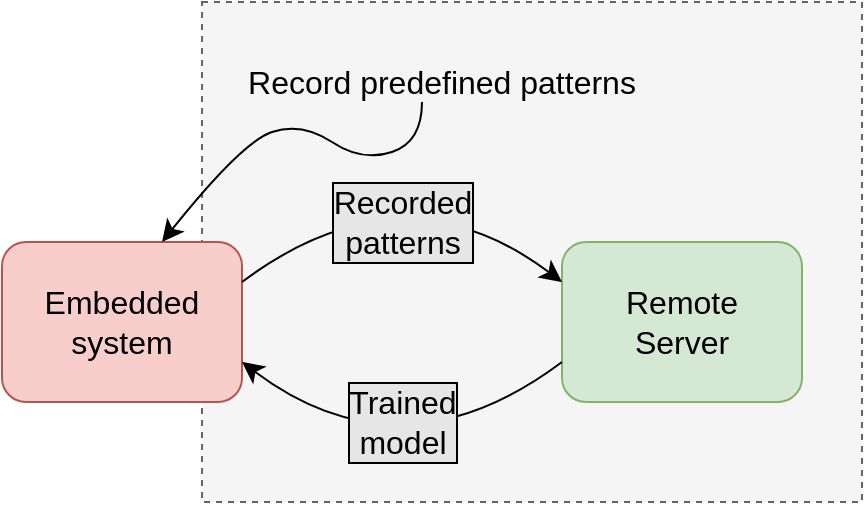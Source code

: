 <mxfile version="21.6.5" type="github">
  <diagram name="Page-1" id="vSrCb_kLTDOROECXCgQy">
    <mxGraphModel dx="283" dy="177" grid="1" gridSize="10" guides="1" tooltips="1" connect="1" arrows="1" fold="1" page="0" pageScale="1" pageWidth="827" pageHeight="1169" math="0" shadow="0">
      <root>
        <mxCell id="0" />
        <mxCell id="1" parent="0" />
        <mxCell id="twXCrVw1hiwDpGXirVnP-16" value="" style="rounded=0;whiteSpace=wrap;html=1;fontSize=16;dashed=1;fillColor=#f5f5f5;fontColor=#333333;strokeColor=#666666;" vertex="1" parent="1">
          <mxGeometry x="140" width="330" height="250" as="geometry" />
        </mxCell>
        <mxCell id="twXCrVw1hiwDpGXirVnP-6" value="Embedded system" style="rounded=1;whiteSpace=wrap;html=1;fontSize=16;fillColor=#f8cecc;strokeColor=#b85450;" vertex="1" parent="1">
          <mxGeometry x="40" y="120" width="120" height="80" as="geometry" />
        </mxCell>
        <mxCell id="twXCrVw1hiwDpGXirVnP-7" value="Remote &lt;br&gt;Server" style="rounded=1;whiteSpace=wrap;html=1;fontSize=16;fillColor=#d5e8d4;strokeColor=#82b366;" vertex="1" parent="1">
          <mxGeometry x="320" y="120" width="120" height="80" as="geometry" />
        </mxCell>
        <mxCell id="twXCrVw1hiwDpGXirVnP-9" value="" style="endArrow=classic;html=1;rounded=0;fontSize=12;startSize=8;endSize=8;curved=1;entryX=0;entryY=0.25;entryDx=0;entryDy=0;exitX=1;exitY=0.25;exitDx=0;exitDy=0;" edge="1" parent="1" source="twXCrVw1hiwDpGXirVnP-6" target="twXCrVw1hiwDpGXirVnP-7">
          <mxGeometry width="50" height="50" relative="1" as="geometry">
            <mxPoint x="170" y="70" as="sourcePoint" />
            <mxPoint x="280" y="80" as="targetPoint" />
            <Array as="points">
              <mxPoint x="240" y="80" />
            </Array>
          </mxGeometry>
        </mxCell>
        <mxCell id="twXCrVw1hiwDpGXirVnP-11" value="Recorded &lt;br&gt;patterns" style="edgeLabel;html=1;align=center;verticalAlign=middle;resizable=0;points=[];fontSize=16;labelBackgroundColor=#E6E6E6;labelBorderColor=default;" vertex="1" connectable="0" parent="twXCrVw1hiwDpGXirVnP-9">
          <mxGeometry x="0.298" y="-7" relative="1" as="geometry">
            <mxPoint x="-20" y="6" as="offset" />
          </mxGeometry>
        </mxCell>
        <mxCell id="twXCrVw1hiwDpGXirVnP-10" value="&lt;font style=&quot;font-size: 16px;&quot;&gt;Trained &lt;br&gt;model&lt;/font&gt;" style="endArrow=classic;html=1;rounded=0;fontSize=12;startSize=8;endSize=8;curved=1;entryX=1;entryY=0.75;entryDx=0;entryDy=0;exitX=0;exitY=0.75;exitDx=0;exitDy=0;labelBackgroundColor=#E6E6E6;labelBorderColor=default;" edge="1" parent="1" source="twXCrVw1hiwDpGXirVnP-7" target="twXCrVw1hiwDpGXirVnP-6">
          <mxGeometry x="-0.18" y="-24" width="50" height="50" relative="1" as="geometry">
            <mxPoint x="270" y="190" as="sourcePoint" />
            <mxPoint x="320" y="140" as="targetPoint" />
            <Array as="points">
              <mxPoint x="240" y="240" />
            </Array>
            <mxPoint as="offset" />
          </mxGeometry>
        </mxCell>
        <mxCell id="twXCrVw1hiwDpGXirVnP-14" value="Record predefined patterns" style="text;html=1;strokeColor=none;fillColor=none;align=center;verticalAlign=middle;whiteSpace=wrap;rounded=0;fontSize=16;rotation=0;" vertex="1" parent="1">
          <mxGeometry x="160" y="30" width="200" height="20" as="geometry" />
        </mxCell>
        <mxCell id="twXCrVw1hiwDpGXirVnP-15" value="" style="curved=1;endArrow=classic;html=1;rounded=0;fontSize=12;startSize=8;endSize=8;entryX=0.75;entryY=0;entryDx=0;entryDy=0;exitX=0.5;exitY=1;exitDx=0;exitDy=0;" edge="1" parent="1">
          <mxGeometry width="50" height="50" relative="1" as="geometry">
            <mxPoint x="250" y="50" as="sourcePoint" />
            <mxPoint x="120" y="120" as="targetPoint" />
            <Array as="points">
              <mxPoint x="250" y="70" />
              <mxPoint x="220" y="80" />
              <mxPoint x="190" y="60" />
              <mxPoint x="160" y="70" />
            </Array>
          </mxGeometry>
        </mxCell>
      </root>
    </mxGraphModel>
  </diagram>
</mxfile>
